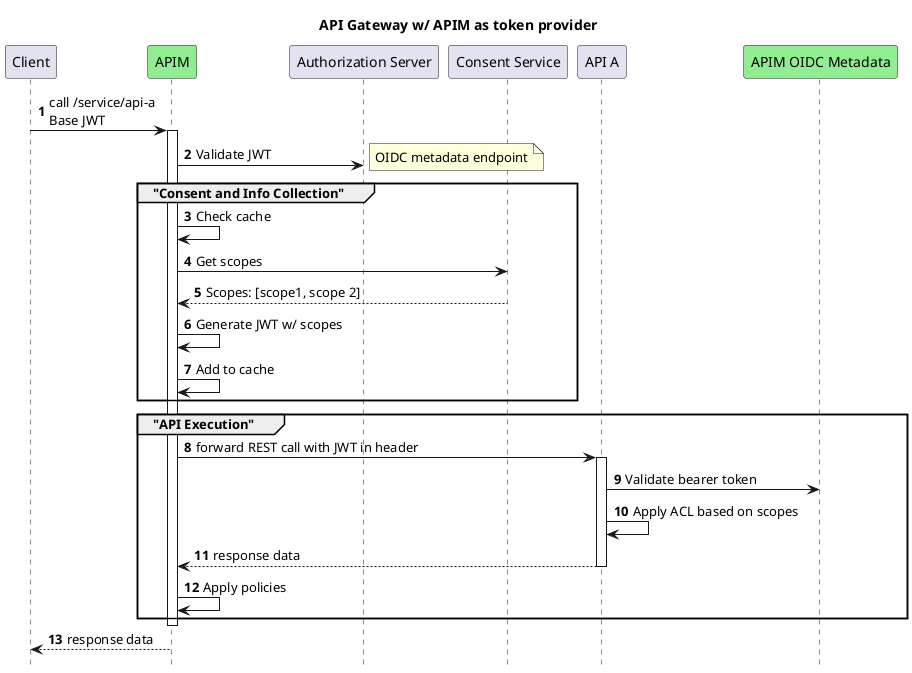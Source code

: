@startuml api-gateway-apim-as-token-provider

autonumber
hide footbox
title API Gateway w/ APIM as token provider

participant Client
participant APIM #lightGreen
participant "Authorization Server"
participant "Consent Service"
participant "API A"
participant "APIM OIDC Metadata" #lightGreen

Client -> APIM: call /service/api-a\nBase JWT
activate APIM
APIM -> "Authorization Server": Validate JWT
note right : OIDC metadata endpoint
group "Consent and Info Collection"
APIM -> APIM: Check cache
APIM -> "Consent Service": Get scopes
"Consent Service" --> APIM: Scopes: [scope1, scope 2]
APIM -> APIM: Generate JWT w/ scopes
APIM -> APIM: Add to cache
end

group "API Execution"
APIM -> "API A": forward REST call with JWT in header
activate "API A"
"API A" -> "APIM OIDC Metadata": Validate bearer token
"API A" -> "API A": Apply ACL based on scopes
"API A" --> APIM: response data
deactivate "API A"
APIM -> APIM: Apply policies
end

deactivate APIM
APIM --> Client: response data

@enduml